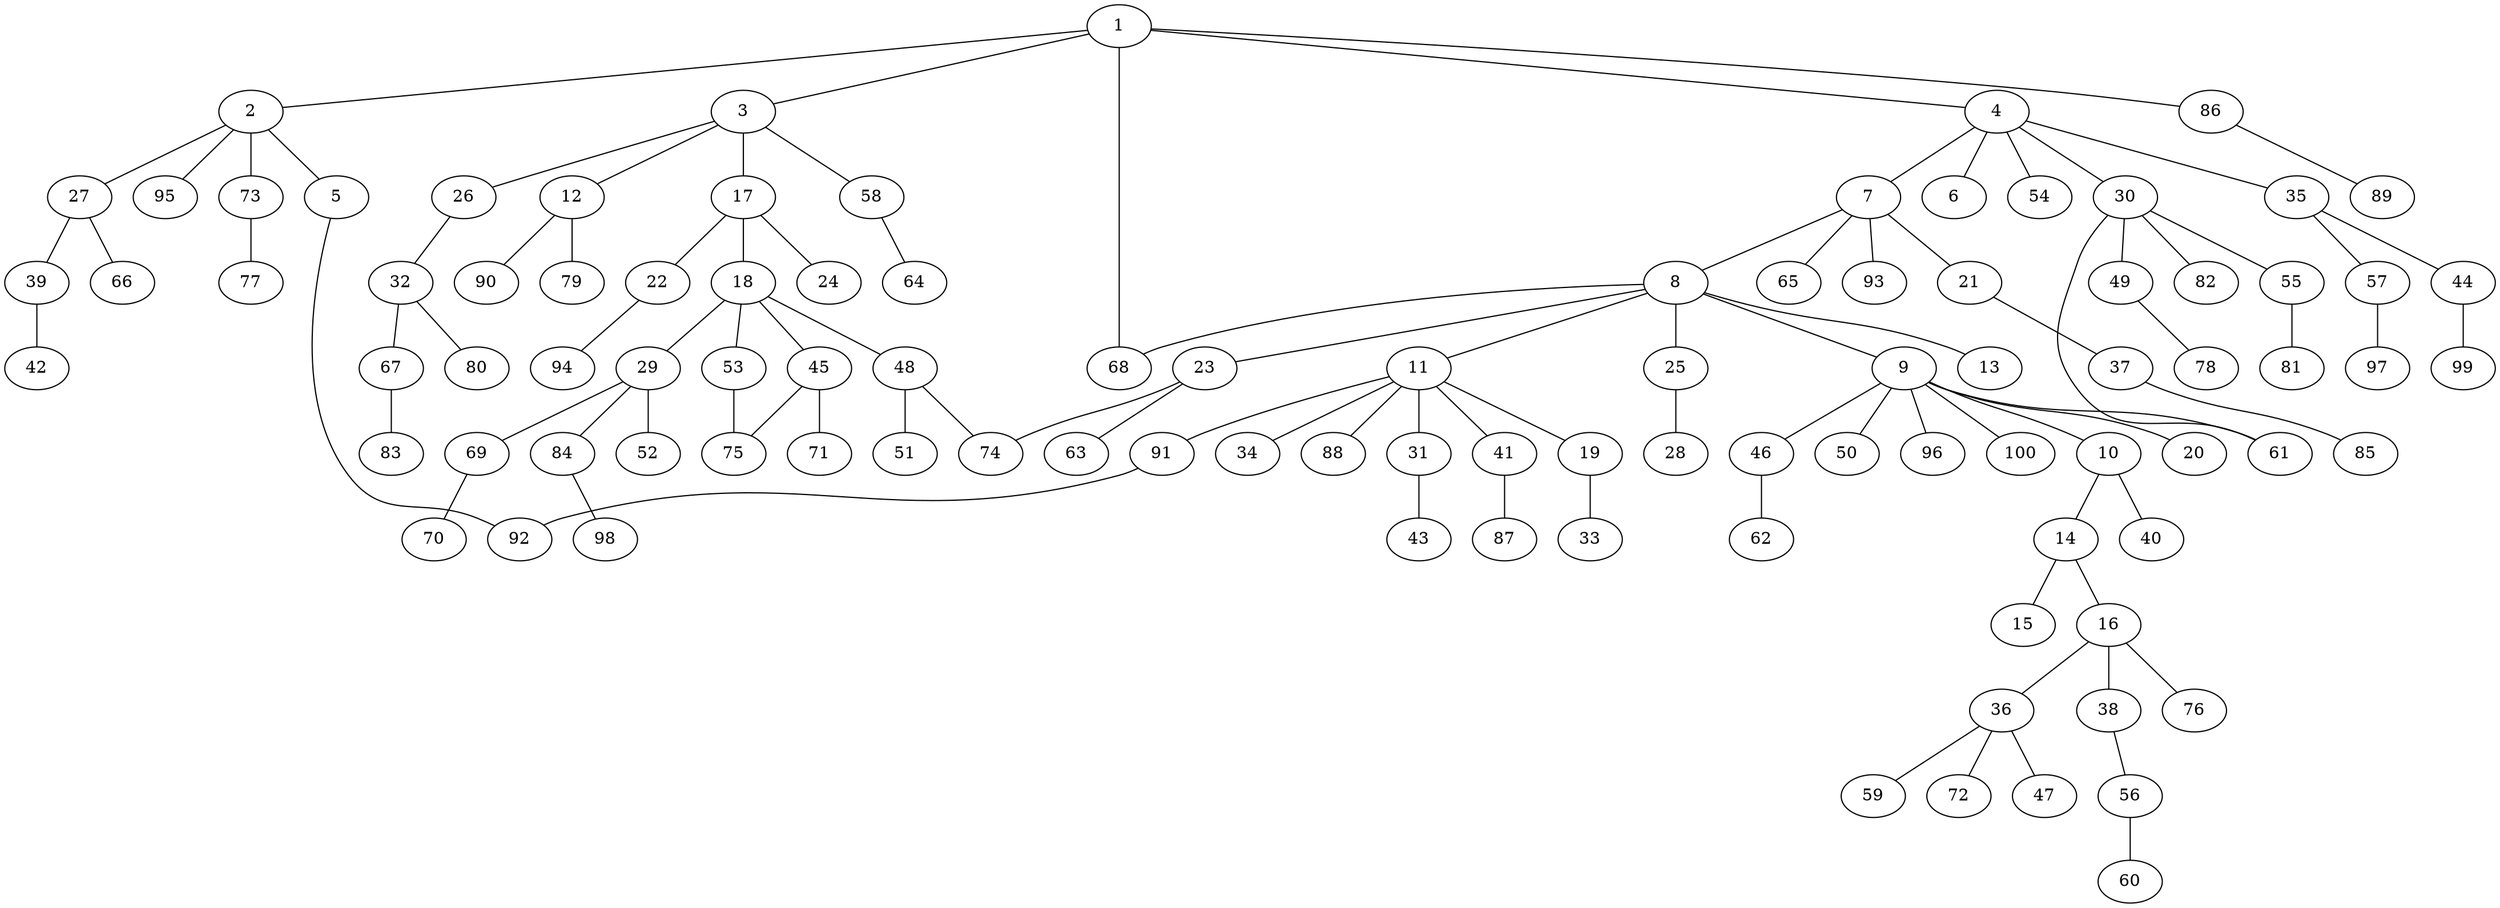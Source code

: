 graph graphname {1--2
1--3
1--4
1--68
1--86
2--5
2--27
2--73
2--95
3--12
3--17
3--26
3--58
4--6
4--7
4--30
4--35
4--54
5--92
7--8
7--21
7--65
7--93
8--9
8--11
8--13
8--23
8--25
8--68
9--10
9--20
9--46
9--50
9--61
9--96
9--100
10--14
10--40
11--19
11--31
11--34
11--41
11--88
11--91
12--79
12--90
14--15
14--16
16--36
16--38
16--76
17--18
17--22
17--24
18--29
18--45
18--48
18--53
19--33
21--37
22--94
23--63
23--74
25--28
26--32
27--39
27--66
29--52
29--69
29--84
30--49
30--55
30--61
30--82
31--43
32--67
32--80
35--44
35--57
36--47
36--59
36--72
37--85
38--56
39--42
41--87
44--99
45--71
45--75
46--62
48--51
48--74
49--78
53--75
55--81
56--60
57--97
58--64
67--83
69--70
73--77
84--98
86--89
91--92
}